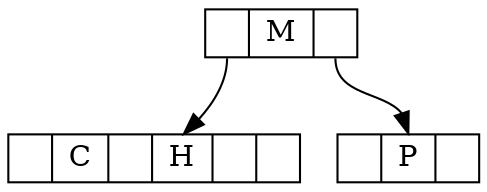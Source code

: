 digraph one {
	node [shape = record, height=.1];
	node0[label = "<f0> | <f1> M | <f2> "];
	node1[label = "<f0> | <f1> C || <f2> H || <f3> "];
	node2[label = "<f0> | <f1> P | <f2> "];
	
	"node0":f0 -> "node1";
	"node0":f2 -> "node2":f1;
}